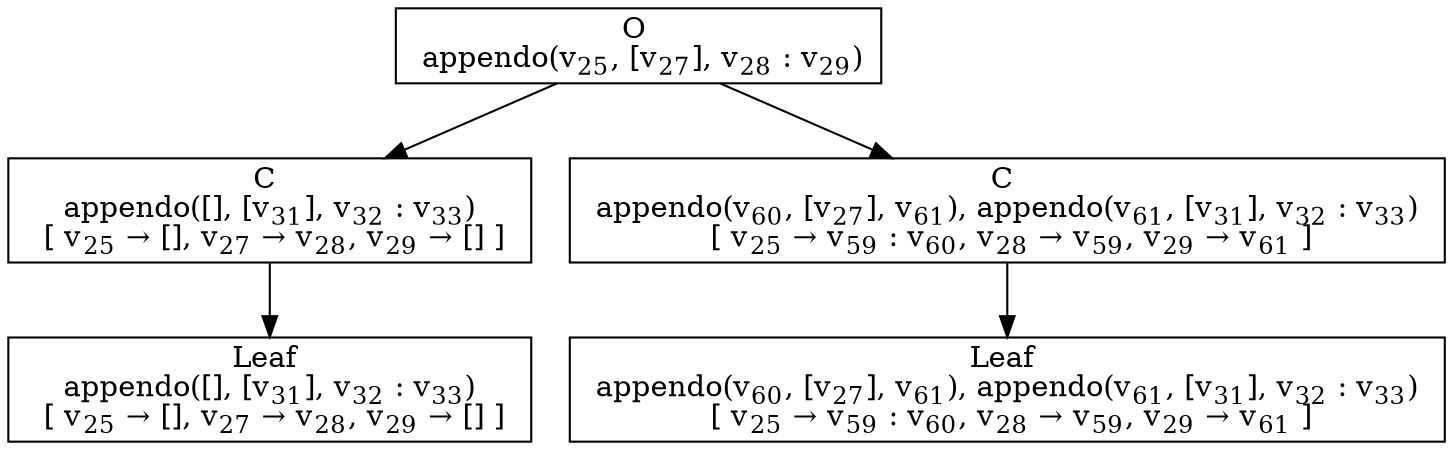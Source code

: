 digraph {
    graph [rankdir=TB
          ,bgcolor=transparent];
    node [shape=box
         ,fillcolor=white
         ,style=filled];
    0 [label=<O <BR/> appendo(v<SUB>25</SUB>, [v<SUB>27</SUB>], v<SUB>28</SUB> : v<SUB>29</SUB>)>];
    1 [label=<C <BR/> appendo([], [v<SUB>31</SUB>], v<SUB>32</SUB> : v<SUB>33</SUB>) <BR/>  [ v<SUB>25</SUB> &rarr; [], v<SUB>27</SUB> &rarr; v<SUB>28</SUB>, v<SUB>29</SUB> &rarr; [] ] >];
    2 [label=<C <BR/> appendo(v<SUB>60</SUB>, [v<SUB>27</SUB>], v<SUB>61</SUB>), appendo(v<SUB>61</SUB>, [v<SUB>31</SUB>], v<SUB>32</SUB> : v<SUB>33</SUB>) <BR/>  [ v<SUB>25</SUB> &rarr; v<SUB>59</SUB> : v<SUB>60</SUB>, v<SUB>28</SUB> &rarr; v<SUB>59</SUB>, v<SUB>29</SUB> &rarr; v<SUB>61</SUB> ] >];
    3 [label=<Leaf <BR/> appendo([], [v<SUB>31</SUB>], v<SUB>32</SUB> : v<SUB>33</SUB>) <BR/>  [ v<SUB>25</SUB> &rarr; [], v<SUB>27</SUB> &rarr; v<SUB>28</SUB>, v<SUB>29</SUB> &rarr; [] ] >];
    4 [label=<Leaf <BR/> appendo(v<SUB>60</SUB>, [v<SUB>27</SUB>], v<SUB>61</SUB>), appendo(v<SUB>61</SUB>, [v<SUB>31</SUB>], v<SUB>32</SUB> : v<SUB>33</SUB>) <BR/>  [ v<SUB>25</SUB> &rarr; v<SUB>59</SUB> : v<SUB>60</SUB>, v<SUB>28</SUB> &rarr; v<SUB>59</SUB>, v<SUB>29</SUB> &rarr; v<SUB>61</SUB> ] >];
    0 -> 1 [label=""];
    0 -> 2 [label=""];
    1 -> 3 [label=""];
    2 -> 4 [label=""];
}